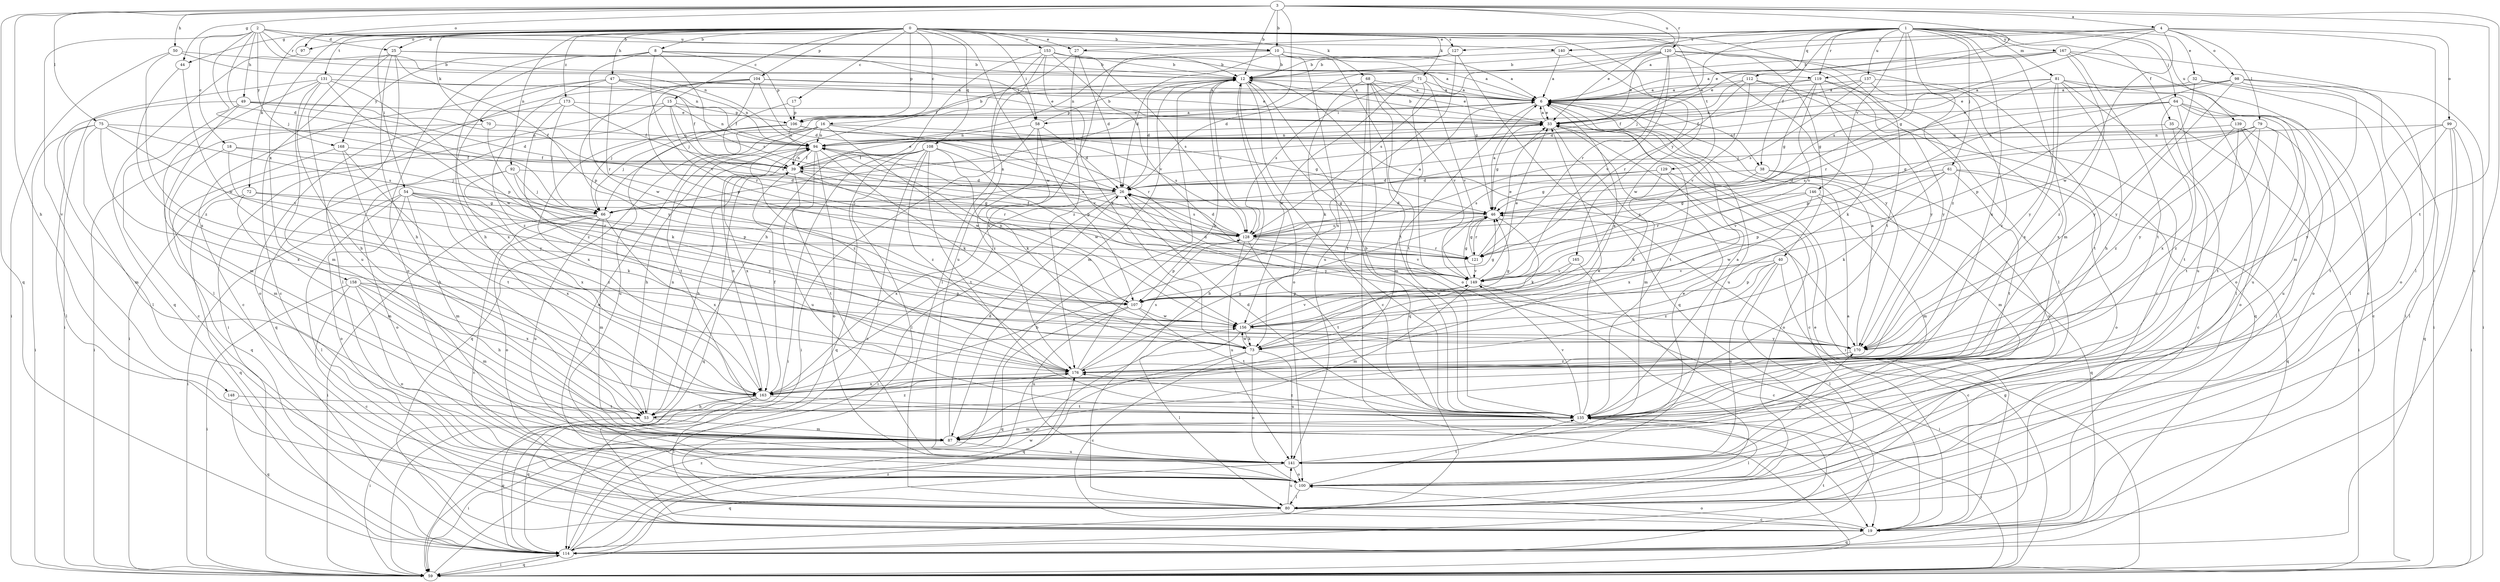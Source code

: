 strict digraph  {
0;
1;
2;
3;
4;
6;
8;
10;
12;
15;
16;
17;
18;
19;
25;
26;
27;
32;
33;
35;
38;
39;
40;
44;
46;
47;
49;
50;
53;
54;
58;
59;
61;
64;
66;
68;
70;
71;
72;
73;
75;
79;
80;
81;
87;
92;
94;
97;
98;
99;
100;
104;
106;
107;
108;
112;
114;
119;
120;
121;
127;
128;
129;
131;
135;
137;
139;
140;
141;
146;
148;
149;
153;
156;
158;
163;
165;
167;
168;
170;
173;
176;
0 -> 8  [label=b];
0 -> 10  [label=b];
0 -> 15  [label=c];
0 -> 16  [label=c];
0 -> 17  [label=c];
0 -> 25  [label=d];
0 -> 27  [label=e];
0 -> 40  [label=g];
0 -> 44  [label=g];
0 -> 47  [label=h];
0 -> 54  [label=i];
0 -> 58  [label=i];
0 -> 68  [label=k];
0 -> 70  [label=k];
0 -> 71  [label=k];
0 -> 72  [label=k];
0 -> 92  [label=n];
0 -> 104  [label=p];
0 -> 106  [label=p];
0 -> 108  [label=q];
0 -> 127  [label=s];
0 -> 129  [label=t];
0 -> 131  [label=t];
0 -> 135  [label=t];
0 -> 153  [label=w];
0 -> 156  [label=w];
0 -> 158  [label=x];
0 -> 165  [label=y];
0 -> 173  [label=z];
1 -> 27  [label=e];
1 -> 32  [label=e];
1 -> 33  [label=e];
1 -> 35  [label=f];
1 -> 38  [label=f];
1 -> 61  [label=j];
1 -> 64  [label=j];
1 -> 66  [label=j];
1 -> 81  [label=m];
1 -> 87  [label=m];
1 -> 97  [label=o];
1 -> 112  [label=q];
1 -> 119  [label=r];
1 -> 127  [label=s];
1 -> 128  [label=s];
1 -> 137  [label=u];
1 -> 139  [label=u];
1 -> 146  [label=v];
1 -> 163  [label=x];
1 -> 167  [label=y];
1 -> 176  [label=z];
2 -> 10  [label=b];
2 -> 18  [label=c];
2 -> 25  [label=d];
2 -> 26  [label=d];
2 -> 49  [label=h];
2 -> 66  [label=j];
2 -> 94  [label=n];
2 -> 119  [label=r];
2 -> 140  [label=u];
2 -> 148  [label=v];
2 -> 168  [label=y];
3 -> 4  [label=a];
3 -> 10  [label=b];
3 -> 12  [label=b];
3 -> 19  [label=c];
3 -> 44  [label=g];
3 -> 50  [label=h];
3 -> 53  [label=h];
3 -> 66  [label=j];
3 -> 75  [label=l];
3 -> 97  [label=o];
3 -> 114  [label=q];
3 -> 119  [label=r];
3 -> 120  [label=r];
3 -> 135  [label=t];
3 -> 140  [label=u];
4 -> 6  [label=a];
4 -> 33  [label=e];
4 -> 46  [label=g];
4 -> 79  [label=l];
4 -> 80  [label=l];
4 -> 98  [label=o];
4 -> 99  [label=o];
4 -> 140  [label=u];
4 -> 156  [label=w];
6 -> 33  [label=e];
6 -> 38  [label=f];
6 -> 58  [label=i];
6 -> 87  [label=m];
6 -> 106  [label=p];
6 -> 135  [label=t];
6 -> 141  [label=u];
8 -> 12  [label=b];
8 -> 53  [label=h];
8 -> 58  [label=i];
8 -> 100  [label=o];
8 -> 106  [label=p];
8 -> 128  [label=s];
8 -> 149  [label=v];
8 -> 156  [label=w];
8 -> 168  [label=y];
10 -> 6  [label=a];
10 -> 12  [label=b];
10 -> 26  [label=d];
10 -> 46  [label=g];
10 -> 135  [label=t];
10 -> 141  [label=u];
10 -> 163  [label=x];
12 -> 6  [label=a];
12 -> 19  [label=c];
12 -> 26  [label=d];
12 -> 87  [label=m];
12 -> 100  [label=o];
12 -> 128  [label=s];
12 -> 135  [label=t];
12 -> 170  [label=y];
15 -> 59  [label=i];
15 -> 94  [label=n];
15 -> 106  [label=p];
15 -> 114  [label=q];
15 -> 121  [label=r];
15 -> 128  [label=s];
16 -> 46  [label=g];
16 -> 94  [label=n];
16 -> 100  [label=o];
16 -> 114  [label=q];
16 -> 135  [label=t];
16 -> 149  [label=v];
16 -> 156  [label=w];
16 -> 176  [label=z];
17 -> 66  [label=j];
17 -> 106  [label=p];
18 -> 39  [label=f];
18 -> 66  [label=j];
18 -> 87  [label=m];
18 -> 170  [label=y];
19 -> 6  [label=a];
19 -> 33  [label=e];
19 -> 100  [label=o];
19 -> 114  [label=q];
25 -> 6  [label=a];
25 -> 12  [label=b];
25 -> 19  [label=c];
25 -> 53  [label=h];
25 -> 80  [label=l];
25 -> 107  [label=p];
25 -> 141  [label=u];
26 -> 46  [label=g];
26 -> 59  [label=i];
26 -> 66  [label=j];
26 -> 94  [label=n];
26 -> 128  [label=s];
26 -> 163  [label=x];
26 -> 170  [label=y];
27 -> 12  [label=b];
27 -> 26  [label=d];
27 -> 39  [label=f];
27 -> 176  [label=z];
32 -> 6  [label=a];
32 -> 59  [label=i];
32 -> 80  [label=l];
32 -> 170  [label=y];
33 -> 6  [label=a];
33 -> 12  [label=b];
33 -> 19  [label=c];
33 -> 46  [label=g];
33 -> 59  [label=i];
33 -> 87  [label=m];
33 -> 94  [label=n];
35 -> 19  [label=c];
35 -> 59  [label=i];
35 -> 94  [label=n];
38 -> 26  [label=d];
38 -> 46  [label=g];
38 -> 87  [label=m];
38 -> 141  [label=u];
39 -> 26  [label=d];
39 -> 33  [label=e];
39 -> 53  [label=h];
39 -> 94  [label=n];
39 -> 114  [label=q];
39 -> 121  [label=r];
39 -> 135  [label=t];
40 -> 19  [label=c];
40 -> 80  [label=l];
40 -> 107  [label=p];
40 -> 141  [label=u];
40 -> 149  [label=v];
40 -> 176  [label=z];
44 -> 156  [label=w];
44 -> 163  [label=x];
46 -> 6  [label=a];
46 -> 26  [label=d];
46 -> 73  [label=k];
46 -> 121  [label=r];
46 -> 128  [label=s];
47 -> 6  [label=a];
47 -> 19  [label=c];
47 -> 33  [label=e];
47 -> 39  [label=f];
47 -> 94  [label=n];
47 -> 121  [label=r];
47 -> 163  [label=x];
47 -> 176  [label=z];
49 -> 19  [label=c];
49 -> 26  [label=d];
49 -> 33  [label=e];
49 -> 39  [label=f];
49 -> 80  [label=l];
49 -> 87  [label=m];
50 -> 12  [label=b];
50 -> 59  [label=i];
50 -> 94  [label=n];
50 -> 176  [label=z];
53 -> 87  [label=m];
53 -> 94  [label=n];
53 -> 114  [label=q];
53 -> 176  [label=z];
54 -> 46  [label=g];
54 -> 59  [label=i];
54 -> 73  [label=k];
54 -> 80  [label=l];
54 -> 87  [label=m];
54 -> 100  [label=o];
54 -> 163  [label=x];
54 -> 170  [label=y];
54 -> 176  [label=z];
58 -> 12  [label=b];
58 -> 26  [label=d];
58 -> 59  [label=i];
58 -> 94  [label=n];
58 -> 107  [label=p];
58 -> 176  [label=z];
59 -> 12  [label=b];
59 -> 46  [label=g];
59 -> 114  [label=q];
59 -> 176  [label=z];
61 -> 26  [label=d];
61 -> 73  [label=k];
61 -> 100  [label=o];
61 -> 107  [label=p];
61 -> 114  [label=q];
61 -> 135  [label=t];
61 -> 149  [label=v];
64 -> 19  [label=c];
64 -> 33  [label=e];
64 -> 66  [label=j];
64 -> 100  [label=o];
64 -> 107  [label=p];
64 -> 135  [label=t];
64 -> 141  [label=u];
64 -> 163  [label=x];
66 -> 19  [label=c];
66 -> 59  [label=i];
66 -> 87  [label=m];
66 -> 100  [label=o];
66 -> 141  [label=u];
66 -> 163  [label=x];
68 -> 6  [label=a];
68 -> 33  [label=e];
68 -> 59  [label=i];
68 -> 73  [label=k];
68 -> 114  [label=q];
68 -> 135  [label=t];
68 -> 149  [label=v];
70 -> 59  [label=i];
70 -> 73  [label=k];
70 -> 94  [label=n];
71 -> 6  [label=a];
71 -> 66  [label=j];
71 -> 100  [label=o];
71 -> 128  [label=s];
71 -> 149  [label=v];
71 -> 156  [label=w];
72 -> 46  [label=g];
72 -> 87  [label=m];
72 -> 114  [label=q];
72 -> 121  [label=r];
73 -> 6  [label=a];
73 -> 19  [label=c];
73 -> 100  [label=o];
73 -> 114  [label=q];
73 -> 141  [label=u];
73 -> 156  [label=w];
75 -> 59  [label=i];
75 -> 80  [label=l];
75 -> 87  [label=m];
75 -> 94  [label=n];
75 -> 128  [label=s];
75 -> 149  [label=v];
75 -> 163  [label=x];
79 -> 46  [label=g];
79 -> 94  [label=n];
79 -> 128  [label=s];
79 -> 135  [label=t];
79 -> 141  [label=u];
79 -> 170  [label=y];
79 -> 176  [label=z];
80 -> 12  [label=b];
80 -> 19  [label=c];
80 -> 141  [label=u];
81 -> 6  [label=a];
81 -> 26  [label=d];
81 -> 53  [label=h];
81 -> 80  [label=l];
81 -> 100  [label=o];
81 -> 121  [label=r];
81 -> 141  [label=u];
81 -> 163  [label=x];
81 -> 170  [label=y];
87 -> 26  [label=d];
87 -> 59  [label=i];
87 -> 141  [label=u];
92 -> 26  [label=d];
92 -> 66  [label=j];
92 -> 100  [label=o];
92 -> 107  [label=p];
92 -> 163  [label=x];
94 -> 39  [label=f];
94 -> 53  [label=h];
94 -> 73  [label=k];
94 -> 100  [label=o];
94 -> 128  [label=s];
94 -> 141  [label=u];
94 -> 163  [label=x];
97 -> 114  [label=q];
98 -> 6  [label=a];
98 -> 33  [label=e];
98 -> 59  [label=i];
98 -> 87  [label=m];
98 -> 100  [label=o];
98 -> 107  [label=p];
98 -> 170  [label=y];
99 -> 59  [label=i];
99 -> 80  [label=l];
99 -> 94  [label=n];
99 -> 114  [label=q];
99 -> 135  [label=t];
99 -> 170  [label=y];
100 -> 80  [label=l];
100 -> 135  [label=t];
104 -> 6  [label=a];
104 -> 26  [label=d];
104 -> 33  [label=e];
104 -> 39  [label=f];
104 -> 59  [label=i];
104 -> 107  [label=p];
104 -> 170  [label=y];
106 -> 6  [label=a];
106 -> 12  [label=b];
106 -> 66  [label=j];
106 -> 94  [label=n];
106 -> 121  [label=r];
106 -> 128  [label=s];
106 -> 141  [label=u];
106 -> 163  [label=x];
107 -> 46  [label=g];
107 -> 94  [label=n];
107 -> 114  [label=q];
107 -> 135  [label=t];
107 -> 141  [label=u];
107 -> 156  [label=w];
108 -> 19  [label=c];
108 -> 39  [label=f];
108 -> 59  [label=i];
108 -> 73  [label=k];
108 -> 80  [label=l];
108 -> 114  [label=q];
108 -> 135  [label=t];
108 -> 156  [label=w];
108 -> 176  [label=z];
112 -> 6  [label=a];
112 -> 39  [label=f];
112 -> 114  [label=q];
112 -> 121  [label=r];
112 -> 149  [label=v];
112 -> 170  [label=y];
114 -> 59  [label=i];
114 -> 135  [label=t];
114 -> 156  [label=w];
114 -> 176  [label=z];
119 -> 6  [label=a];
119 -> 46  [label=g];
119 -> 73  [label=k];
119 -> 94  [label=n];
119 -> 149  [label=v];
119 -> 163  [label=x];
119 -> 170  [label=y];
120 -> 12  [label=b];
120 -> 19  [label=c];
120 -> 26  [label=d];
120 -> 33  [label=e];
120 -> 80  [label=l];
120 -> 121  [label=r];
120 -> 128  [label=s];
120 -> 149  [label=v];
120 -> 170  [label=y];
121 -> 33  [label=e];
121 -> 46  [label=g];
121 -> 149  [label=v];
127 -> 12  [label=b];
127 -> 94  [label=n];
127 -> 114  [label=q];
127 -> 163  [label=x];
128 -> 6  [label=a];
128 -> 26  [label=d];
128 -> 39  [label=f];
128 -> 107  [label=p];
128 -> 121  [label=r];
128 -> 135  [label=t];
128 -> 141  [label=u];
128 -> 149  [label=v];
129 -> 26  [label=d];
129 -> 73  [label=k];
129 -> 100  [label=o];
129 -> 128  [label=s];
129 -> 163  [label=x];
131 -> 6  [label=a];
131 -> 53  [label=h];
131 -> 59  [label=i];
131 -> 80  [label=l];
131 -> 87  [label=m];
131 -> 107  [label=p];
131 -> 156  [label=w];
135 -> 6  [label=a];
135 -> 12  [label=b];
135 -> 26  [label=d];
135 -> 33  [label=e];
135 -> 59  [label=i];
135 -> 80  [label=l];
135 -> 87  [label=m];
135 -> 149  [label=v];
135 -> 176  [label=z];
137 -> 6  [label=a];
137 -> 39  [label=f];
137 -> 128  [label=s];
137 -> 135  [label=t];
137 -> 176  [label=z];
139 -> 80  [label=l];
139 -> 94  [label=n];
139 -> 100  [label=o];
139 -> 135  [label=t];
139 -> 176  [label=z];
140 -> 6  [label=a];
140 -> 12  [label=b];
140 -> 156  [label=w];
141 -> 33  [label=e];
141 -> 100  [label=o];
141 -> 114  [label=q];
141 -> 170  [label=y];
146 -> 46  [label=g];
146 -> 87  [label=m];
146 -> 114  [label=q];
146 -> 121  [label=r];
146 -> 156  [label=w];
148 -> 114  [label=q];
148 -> 135  [label=t];
149 -> 26  [label=d];
149 -> 33  [label=e];
149 -> 46  [label=g];
149 -> 59  [label=i];
149 -> 87  [label=m];
149 -> 107  [label=p];
153 -> 6  [label=a];
153 -> 12  [label=b];
153 -> 53  [label=h];
153 -> 73  [label=k];
153 -> 80  [label=l];
153 -> 128  [label=s];
153 -> 141  [label=u];
153 -> 149  [label=v];
156 -> 46  [label=g];
156 -> 73  [label=k];
156 -> 80  [label=l];
156 -> 149  [label=v];
156 -> 170  [label=y];
158 -> 19  [label=c];
158 -> 53  [label=h];
158 -> 59  [label=i];
158 -> 87  [label=m];
158 -> 100  [label=o];
158 -> 107  [label=p];
158 -> 163  [label=x];
163 -> 39  [label=f];
163 -> 53  [label=h];
163 -> 59  [label=i];
163 -> 80  [label=l];
163 -> 94  [label=n];
163 -> 114  [label=q];
163 -> 135  [label=t];
165 -> 19  [label=c];
165 -> 149  [label=v];
165 -> 156  [label=w];
167 -> 6  [label=a];
167 -> 12  [label=b];
167 -> 19  [label=c];
167 -> 33  [label=e];
167 -> 59  [label=i];
167 -> 135  [label=t];
167 -> 176  [label=z];
168 -> 39  [label=f];
168 -> 53  [label=h];
168 -> 114  [label=q];
168 -> 135  [label=t];
170 -> 6  [label=a];
170 -> 176  [label=z];
173 -> 33  [label=e];
173 -> 39  [label=f];
173 -> 66  [label=j];
173 -> 100  [label=o];
173 -> 176  [label=z];
176 -> 12  [label=b];
176 -> 46  [label=g];
176 -> 128  [label=s];
176 -> 163  [label=x];
}
